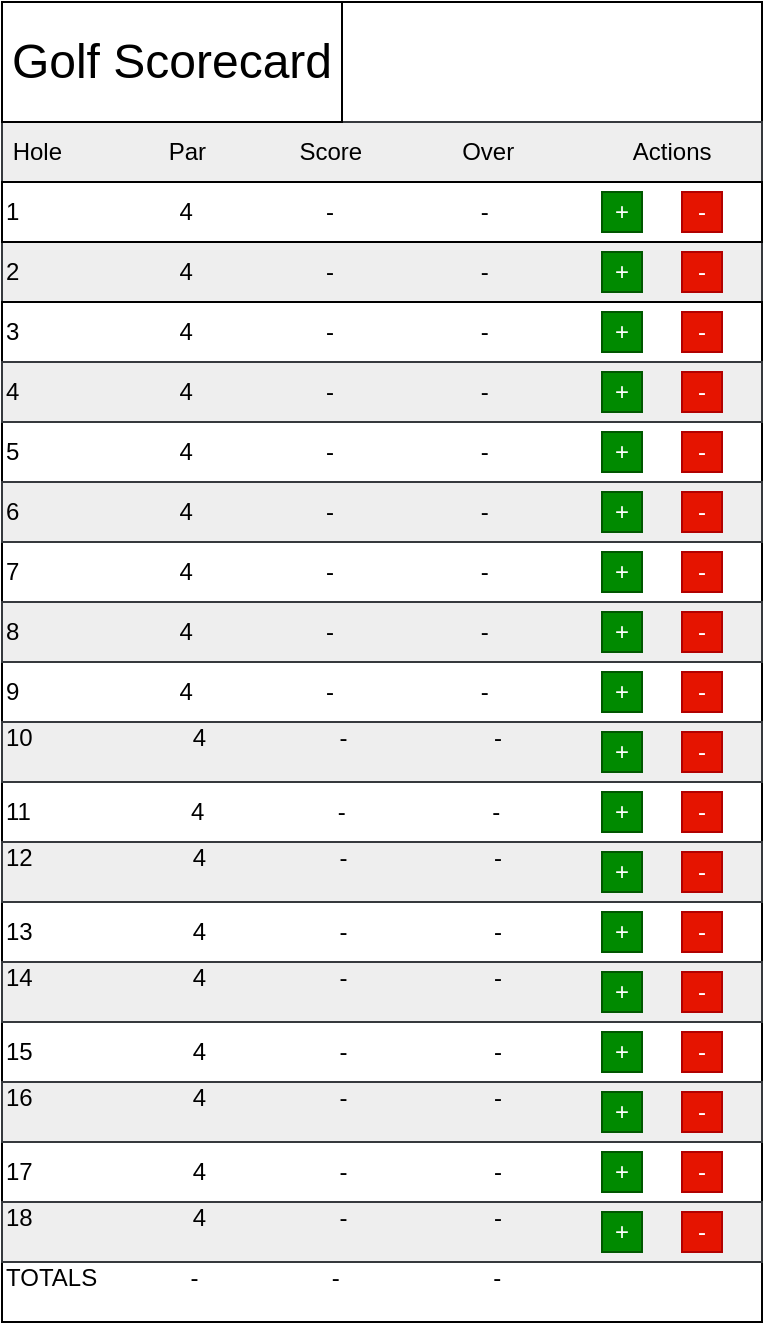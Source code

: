 <mxfile version="13.7.9" type="device"><diagram id="z3BY4CL9D14ccCcRRjg3" name="Page-1"><mxGraphModel dx="1244" dy="784" grid="1" gridSize="10" guides="1" tooltips="1" connect="1" arrows="1" fold="1" page="1" pageScale="1" pageWidth="850" pageHeight="1100" math="0" shadow="0"><root><mxCell id="0"/><mxCell id="1" parent="0"/><mxCell id="VJEQODnVScuL6IOvWkxG-1" value="" style="rounded=0;whiteSpace=wrap;html=1;" vertex="1" parent="1"><mxGeometry x="-30" width="380" height="660" as="geometry"/></mxCell><mxCell id="VJEQODnVScuL6IOvWkxG-2" value="&amp;nbsp;Hole&amp;nbsp; &amp;nbsp; &amp;nbsp; &amp;nbsp; &amp;nbsp; &amp;nbsp; &amp;nbsp; &amp;nbsp; Par&amp;nbsp; &amp;nbsp; &amp;nbsp; &amp;nbsp; &amp;nbsp; &amp;nbsp; &amp;nbsp; Score&amp;nbsp; &amp;nbsp; &amp;nbsp; &amp;nbsp; &amp;nbsp; &amp;nbsp; &amp;nbsp; &amp;nbsp;Over&amp;nbsp; &amp;nbsp; &amp;nbsp; &amp;nbsp; &amp;nbsp; &amp;nbsp; &amp;nbsp; &amp;nbsp; &amp;nbsp; Actions" style="rounded=0;whiteSpace=wrap;html=1;fillColor=#eeeeee;strokeColor=#36393d;align=left;" vertex="1" parent="1"><mxGeometry x="-30" y="60" width="380" height="30" as="geometry"/></mxCell><mxCell id="VJEQODnVScuL6IOvWkxG-3" value="2&amp;nbsp; &amp;nbsp; &amp;nbsp; &amp;nbsp; &amp;nbsp; &amp;nbsp; &amp;nbsp; &amp;nbsp; &amp;nbsp; &amp;nbsp; &amp;nbsp; &amp;nbsp; 4&amp;nbsp; &amp;nbsp; &amp;nbsp; &amp;nbsp; &amp;nbsp; &amp;nbsp; &amp;nbsp; &amp;nbsp; &amp;nbsp; &amp;nbsp; -&amp;nbsp; &amp;nbsp; &amp;nbsp; &amp;nbsp; &amp;nbsp; &amp;nbsp; &amp;nbsp; &amp;nbsp; &amp;nbsp; &amp;nbsp; &amp;nbsp; -&amp;nbsp; &amp;nbsp; &amp;nbsp; &amp;nbsp; &amp;nbsp; &amp;nbsp; &amp;nbsp; &amp;nbsp; &amp;nbsp; &amp;nbsp; &amp;nbsp; &amp;nbsp; &amp;nbsp; &amp;nbsp; &amp;nbsp; &amp;nbsp; &amp;nbsp; &amp;nbsp; &amp;nbsp; &amp;nbsp;&amp;nbsp;" style="rounded=0;whiteSpace=wrap;html=1;fillColor=#eeeeee;strokeColor=#36393d;align=left;" vertex="1" parent="1"><mxGeometry x="-30" y="120" width="380" height="30" as="geometry"/></mxCell><mxCell id="VJEQODnVScuL6IOvWkxG-4" value="" style="rounded=0;whiteSpace=wrap;html=1;fillColor=#eeeeee;strokeColor=#36393d;" vertex="1" parent="1"><mxGeometry x="-30" y="180" width="380" height="30" as="geometry"/></mxCell><mxCell id="VJEQODnVScuL6IOvWkxG-5" value="" style="rounded=0;whiteSpace=wrap;html=1;fillColor=#eeeeee;strokeColor=#36393d;" vertex="1" parent="1"><mxGeometry x="-30" y="240" width="380" height="30" as="geometry"/></mxCell><mxCell id="VJEQODnVScuL6IOvWkxG-6" value="" style="rounded=0;whiteSpace=wrap;html=1;fillColor=#eeeeee;strokeColor=#36393d;" vertex="1" parent="1"><mxGeometry x="-30" y="300" width="380" height="30" as="geometry"/></mxCell><mxCell id="VJEQODnVScuL6IOvWkxG-7" value="" style="rounded=0;whiteSpace=wrap;html=1;fillColor=#eeeeee;strokeColor=#36393d;" vertex="1" parent="1"><mxGeometry x="-30" y="360" width="380" height="30" as="geometry"/></mxCell><mxCell id="VJEQODnVScuL6IOvWkxG-8" value="" style="rounded=0;whiteSpace=wrap;html=1;fillColor=#eeeeee;strokeColor=#36393d;" vertex="1" parent="1"><mxGeometry x="-30" y="420" width="380" height="30" as="geometry"/></mxCell><mxCell id="VJEQODnVScuL6IOvWkxG-9" value="" style="rounded=0;whiteSpace=wrap;html=1;fillColor=#eeeeee;strokeColor=#36393d;" vertex="1" parent="1"><mxGeometry x="-30" y="480" width="380" height="30" as="geometry"/></mxCell><mxCell id="VJEQODnVScuL6IOvWkxG-10" value="" style="rounded=0;whiteSpace=wrap;html=1;fillColor=#eeeeee;strokeColor=#36393d;" vertex="1" parent="1"><mxGeometry x="-30" y="540" width="380" height="30" as="geometry"/></mxCell><mxCell id="VJEQODnVScuL6IOvWkxG-11" value="&lt;font style=&quot;font-size: 24px&quot;&gt;Golf Scorecard&lt;/font&gt;" style="rounded=0;whiteSpace=wrap;html=1;" vertex="1" parent="1"><mxGeometry x="-30" width="170" height="60" as="geometry"/></mxCell><mxCell id="VJEQODnVScuL6IOvWkxG-12" value="1&amp;nbsp; &amp;nbsp; &amp;nbsp; &amp;nbsp; &amp;nbsp; &amp;nbsp; &amp;nbsp; &amp;nbsp; &amp;nbsp; &amp;nbsp; &amp;nbsp; &amp;nbsp; 4&amp;nbsp; &amp;nbsp; &amp;nbsp; &amp;nbsp; &amp;nbsp; &amp;nbsp; &amp;nbsp; &amp;nbsp; &amp;nbsp; &amp;nbsp; -&amp;nbsp; &amp;nbsp; &amp;nbsp; &amp;nbsp; &amp;nbsp; &amp;nbsp; &amp;nbsp; &amp;nbsp; &amp;nbsp; &amp;nbsp; &amp;nbsp; -" style="rounded=0;whiteSpace=wrap;html=1;align=left;" vertex="1" parent="1"><mxGeometry x="-30" y="90" width="380" height="30" as="geometry"/></mxCell><mxCell id="VJEQODnVScuL6IOvWkxG-13" value="3&amp;nbsp; &amp;nbsp; &amp;nbsp; &amp;nbsp; &amp;nbsp; &amp;nbsp; &amp;nbsp; &amp;nbsp; &amp;nbsp; &amp;nbsp; &amp;nbsp; &amp;nbsp; 4&amp;nbsp; &amp;nbsp; &amp;nbsp; &amp;nbsp; &amp;nbsp; &amp;nbsp; &amp;nbsp; &amp;nbsp; &amp;nbsp; &amp;nbsp; -&amp;nbsp; &amp;nbsp; &amp;nbsp; &amp;nbsp; &amp;nbsp; &amp;nbsp; &amp;nbsp; &amp;nbsp; &amp;nbsp; &amp;nbsp; &amp;nbsp; -" style="rounded=0;whiteSpace=wrap;html=1;align=left;" vertex="1" parent="1"><mxGeometry x="-30" y="150" width="380" height="30" as="geometry"/></mxCell><mxCell id="VJEQODnVScuL6IOvWkxG-14" value="5&amp;nbsp; &amp;nbsp; &amp;nbsp; &amp;nbsp; &amp;nbsp; &amp;nbsp; &amp;nbsp; &amp;nbsp; &amp;nbsp; &amp;nbsp; &amp;nbsp; &amp;nbsp; 4&amp;nbsp; &amp;nbsp; &amp;nbsp; &amp;nbsp; &amp;nbsp; &amp;nbsp; &amp;nbsp; &amp;nbsp; &amp;nbsp; &amp;nbsp; -&amp;nbsp; &amp;nbsp; &amp;nbsp; &amp;nbsp; &amp;nbsp; &amp;nbsp; &amp;nbsp; &amp;nbsp; &amp;nbsp; &amp;nbsp; &amp;nbsp; -" style="rounded=0;whiteSpace=wrap;html=1;align=left;" vertex="1" parent="1"><mxGeometry x="-30" y="210" width="380" height="30" as="geometry"/></mxCell><mxCell id="VJEQODnVScuL6IOvWkxG-15" value="7&amp;nbsp; &amp;nbsp; &amp;nbsp; &amp;nbsp; &amp;nbsp; &amp;nbsp; &amp;nbsp; &amp;nbsp; &amp;nbsp; &amp;nbsp; &amp;nbsp; &amp;nbsp; 4&amp;nbsp; &amp;nbsp; &amp;nbsp; &amp;nbsp; &amp;nbsp; &amp;nbsp; &amp;nbsp; &amp;nbsp; &amp;nbsp; &amp;nbsp; -&amp;nbsp; &amp;nbsp; &amp;nbsp; &amp;nbsp; &amp;nbsp; &amp;nbsp; &amp;nbsp; &amp;nbsp; &amp;nbsp; &amp;nbsp; &amp;nbsp; -" style="rounded=0;whiteSpace=wrap;html=1;align=left;" vertex="1" parent="1"><mxGeometry x="-30" y="270" width="380" height="30" as="geometry"/></mxCell><mxCell id="VJEQODnVScuL6IOvWkxG-16" value="9&amp;nbsp; &amp;nbsp; &amp;nbsp; &amp;nbsp; &amp;nbsp; &amp;nbsp; &amp;nbsp; &amp;nbsp; &amp;nbsp; &amp;nbsp; &amp;nbsp; &amp;nbsp; 4&amp;nbsp; &amp;nbsp; &amp;nbsp; &amp;nbsp; &amp;nbsp; &amp;nbsp; &amp;nbsp; &amp;nbsp; &amp;nbsp; &amp;nbsp; -&amp;nbsp; &amp;nbsp; &amp;nbsp; &amp;nbsp; &amp;nbsp; &amp;nbsp; &amp;nbsp; &amp;nbsp; &amp;nbsp; &amp;nbsp; &amp;nbsp; -" style="rounded=0;whiteSpace=wrap;html=1;align=left;" vertex="1" parent="1"><mxGeometry x="-30" y="330" width="380" height="30" as="geometry"/></mxCell><mxCell id="VJEQODnVScuL6IOvWkxG-17" value="11&amp;nbsp; &amp;nbsp; &amp;nbsp; &amp;nbsp; &amp;nbsp; &amp;nbsp; &amp;nbsp; &amp;nbsp; &amp;nbsp; &amp;nbsp; &amp;nbsp; &amp;nbsp; 4&amp;nbsp; &amp;nbsp; &amp;nbsp; &amp;nbsp; &amp;nbsp; &amp;nbsp; &amp;nbsp; &amp;nbsp; &amp;nbsp; &amp;nbsp; -&amp;nbsp; &amp;nbsp; &amp;nbsp; &amp;nbsp; &amp;nbsp; &amp;nbsp; &amp;nbsp; &amp;nbsp; &amp;nbsp; &amp;nbsp; &amp;nbsp; -" style="rounded=0;whiteSpace=wrap;html=1;align=left;" vertex="1" parent="1"><mxGeometry x="-30" y="390" width="380" height="30" as="geometry"/></mxCell><mxCell id="VJEQODnVScuL6IOvWkxG-18" value="13&amp;nbsp; &amp;nbsp; &amp;nbsp; &amp;nbsp; &amp;nbsp; &amp;nbsp; &amp;nbsp; &amp;nbsp; &amp;nbsp; &amp;nbsp; &amp;nbsp; &amp;nbsp; 4&amp;nbsp; &amp;nbsp; &amp;nbsp; &amp;nbsp; &amp;nbsp; &amp;nbsp; &amp;nbsp; &amp;nbsp; &amp;nbsp; &amp;nbsp; -&amp;nbsp; &amp;nbsp; &amp;nbsp; &amp;nbsp; &amp;nbsp; &amp;nbsp; &amp;nbsp; &amp;nbsp; &amp;nbsp; &amp;nbsp; &amp;nbsp; -" style="rounded=0;whiteSpace=wrap;html=1;align=left;" vertex="1" parent="1"><mxGeometry x="-30" y="450" width="380" height="30" as="geometry"/></mxCell><mxCell id="VJEQODnVScuL6IOvWkxG-19" value="15&amp;nbsp; &amp;nbsp; &amp;nbsp; &amp;nbsp; &amp;nbsp; &amp;nbsp; &amp;nbsp; &amp;nbsp; &amp;nbsp; &amp;nbsp; &amp;nbsp; &amp;nbsp; 4&amp;nbsp; &amp;nbsp; &amp;nbsp; &amp;nbsp; &amp;nbsp; &amp;nbsp; &amp;nbsp; &amp;nbsp; &amp;nbsp; &amp;nbsp; -&amp;nbsp; &amp;nbsp; &amp;nbsp; &amp;nbsp; &amp;nbsp; &amp;nbsp; &amp;nbsp; &amp;nbsp; &amp;nbsp; &amp;nbsp; &amp;nbsp; -" style="rounded=0;whiteSpace=wrap;html=1;align=left;" vertex="1" parent="1"><mxGeometry x="-30" y="510" width="380" height="30" as="geometry"/></mxCell><mxCell id="VJEQODnVScuL6IOvWkxG-20" value="17&amp;nbsp; &amp;nbsp; &amp;nbsp; &amp;nbsp; &amp;nbsp; &amp;nbsp; &amp;nbsp; &amp;nbsp; &amp;nbsp; &amp;nbsp; &amp;nbsp; &amp;nbsp; 4&amp;nbsp; &amp;nbsp; &amp;nbsp; &amp;nbsp; &amp;nbsp; &amp;nbsp; &amp;nbsp; &amp;nbsp; &amp;nbsp; &amp;nbsp; -&amp;nbsp; &amp;nbsp; &amp;nbsp; &amp;nbsp; &amp;nbsp; &amp;nbsp; &amp;nbsp; &amp;nbsp; &amp;nbsp; &amp;nbsp; &amp;nbsp; -" style="rounded=0;whiteSpace=wrap;html=1;align=left;" vertex="1" parent="1"><mxGeometry x="-30" y="570" width="380" height="30" as="geometry"/></mxCell><mxCell id="VJEQODnVScuL6IOvWkxG-22" value="" style="rounded=0;whiteSpace=wrap;html=1;fillColor=#eeeeee;strokeColor=#36393d;align=left;" vertex="1" parent="1"><mxGeometry x="-30" y="600" width="380" height="30" as="geometry"/></mxCell><mxCell id="VJEQODnVScuL6IOvWkxG-23" value="TOTALS&amp;nbsp; &amp;nbsp; &amp;nbsp; &amp;nbsp; &amp;nbsp; &amp;nbsp; &amp;nbsp; -&amp;nbsp; &amp;nbsp; &amp;nbsp; &amp;nbsp; &amp;nbsp; &amp;nbsp; &amp;nbsp; &amp;nbsp; &amp;nbsp; &amp;nbsp; -&amp;nbsp; &amp;nbsp; &amp;nbsp; &amp;nbsp; &amp;nbsp; &amp;nbsp; &amp;nbsp; &amp;nbsp; &amp;nbsp; &amp;nbsp; &amp;nbsp; &amp;nbsp;-&amp;nbsp; &amp;nbsp; &amp;nbsp; &amp;nbsp; &amp;nbsp; &amp;nbsp; &amp;nbsp; &amp;nbsp; &amp;nbsp; &amp;nbsp; &amp;nbsp; &amp;nbsp; &amp;nbsp; &amp;nbsp; &amp;nbsp; &amp;nbsp; &amp;nbsp; &amp;nbsp; &amp;nbsp; &amp;nbsp; &amp;nbsp; &amp;nbsp; &amp;nbsp; &amp;nbsp;&amp;nbsp;" style="rounded=0;whiteSpace=wrap;html=1;align=left;" vertex="1" parent="1"><mxGeometry x="-30" y="630" width="380" height="30" as="geometry"/></mxCell><mxCell id="VJEQODnVScuL6IOvWkxG-24" value="4&amp;nbsp; &amp;nbsp; &amp;nbsp; &amp;nbsp; &amp;nbsp; &amp;nbsp; &amp;nbsp; &amp;nbsp; &amp;nbsp; &amp;nbsp; &amp;nbsp; &amp;nbsp; 4&amp;nbsp; &amp;nbsp; &amp;nbsp; &amp;nbsp; &amp;nbsp; &amp;nbsp; &amp;nbsp; &amp;nbsp; &amp;nbsp; &amp;nbsp; -&amp;nbsp; &amp;nbsp; &amp;nbsp; &amp;nbsp; &amp;nbsp; &amp;nbsp; &amp;nbsp; &amp;nbsp; &amp;nbsp; &amp;nbsp; &amp;nbsp; -&amp;nbsp; &amp;nbsp; &amp;nbsp; &amp;nbsp; &amp;nbsp; &amp;nbsp; &amp;nbsp; &amp;nbsp; &amp;nbsp; &amp;nbsp; &amp;nbsp; &amp;nbsp; &amp;nbsp; &amp;nbsp; &amp;nbsp; &amp;nbsp; &amp;nbsp; &amp;nbsp; &amp;nbsp; &amp;nbsp;&amp;nbsp;" style="rounded=0;whiteSpace=wrap;html=1;fillColor=#eeeeee;strokeColor=#36393d;align=left;" vertex="1" parent="1"><mxGeometry x="-30" y="180" width="380" height="30" as="geometry"/></mxCell><mxCell id="VJEQODnVScuL6IOvWkxG-25" value="6&amp;nbsp; &amp;nbsp; &amp;nbsp; &amp;nbsp; &amp;nbsp; &amp;nbsp; &amp;nbsp; &amp;nbsp; &amp;nbsp; &amp;nbsp; &amp;nbsp; &amp;nbsp; 4&amp;nbsp; &amp;nbsp; &amp;nbsp; &amp;nbsp; &amp;nbsp; &amp;nbsp; &amp;nbsp; &amp;nbsp; &amp;nbsp; &amp;nbsp; -&amp;nbsp; &amp;nbsp; &amp;nbsp; &amp;nbsp; &amp;nbsp; &amp;nbsp; &amp;nbsp; &amp;nbsp; &amp;nbsp; &amp;nbsp; &amp;nbsp; -&amp;nbsp; &amp;nbsp; &amp;nbsp; &amp;nbsp; &amp;nbsp; &amp;nbsp; &amp;nbsp; &amp;nbsp; &amp;nbsp; &amp;nbsp; &amp;nbsp; &amp;nbsp; &amp;nbsp; &amp;nbsp; &amp;nbsp; &amp;nbsp; &amp;nbsp; &amp;nbsp; &amp;nbsp; &amp;nbsp;&amp;nbsp;" style="rounded=0;whiteSpace=wrap;html=1;fillColor=#eeeeee;strokeColor=#36393d;align=left;" vertex="1" parent="1"><mxGeometry x="-30" y="240" width="380" height="30" as="geometry"/></mxCell><mxCell id="VJEQODnVScuL6IOvWkxG-26" value="10&amp;nbsp; &amp;nbsp; &amp;nbsp; &amp;nbsp; &amp;nbsp; &amp;nbsp; &amp;nbsp; &amp;nbsp; &amp;nbsp; &amp;nbsp; &amp;nbsp; &amp;nbsp; 4&amp;nbsp; &amp;nbsp; &amp;nbsp; &amp;nbsp; &amp;nbsp; &amp;nbsp; &amp;nbsp; &amp;nbsp; &amp;nbsp; &amp;nbsp; -&amp;nbsp; &amp;nbsp; &amp;nbsp; &amp;nbsp; &amp;nbsp; &amp;nbsp; &amp;nbsp; &amp;nbsp; &amp;nbsp; &amp;nbsp; &amp;nbsp; -&amp;nbsp; &amp;nbsp; &amp;nbsp; &amp;nbsp; &amp;nbsp; &amp;nbsp; &amp;nbsp; &amp;nbsp; &amp;nbsp; &amp;nbsp; &amp;nbsp; &amp;nbsp; &amp;nbsp; &amp;nbsp; &amp;nbsp; &amp;nbsp; &amp;nbsp; &amp;nbsp; &amp;nbsp; &amp;nbsp;&amp;nbsp;" style="rounded=0;whiteSpace=wrap;html=1;fillColor=#eeeeee;strokeColor=#36393d;align=left;" vertex="1" parent="1"><mxGeometry x="-30" y="360" width="380" height="30" as="geometry"/></mxCell><mxCell id="VJEQODnVScuL6IOvWkxG-27" value="12&amp;nbsp; &amp;nbsp; &amp;nbsp; &amp;nbsp; &amp;nbsp; &amp;nbsp; &amp;nbsp; &amp;nbsp; &amp;nbsp; &amp;nbsp; &amp;nbsp; &amp;nbsp; 4&amp;nbsp; &amp;nbsp; &amp;nbsp; &amp;nbsp; &amp;nbsp; &amp;nbsp; &amp;nbsp; &amp;nbsp; &amp;nbsp; &amp;nbsp; -&amp;nbsp; &amp;nbsp; &amp;nbsp; &amp;nbsp; &amp;nbsp; &amp;nbsp; &amp;nbsp; &amp;nbsp; &amp;nbsp; &amp;nbsp; &amp;nbsp; -&amp;nbsp; &amp;nbsp; &amp;nbsp; &amp;nbsp; &amp;nbsp; &amp;nbsp; &amp;nbsp; &amp;nbsp; &amp;nbsp; &amp;nbsp; &amp;nbsp; &amp;nbsp; &amp;nbsp; &amp;nbsp; &amp;nbsp; &amp;nbsp; &amp;nbsp; &amp;nbsp; &amp;nbsp; &amp;nbsp;&amp;nbsp;" style="rounded=0;whiteSpace=wrap;html=1;fillColor=#eeeeee;strokeColor=#36393d;align=left;" vertex="1" parent="1"><mxGeometry x="-30" y="420" width="380" height="30" as="geometry"/></mxCell><mxCell id="VJEQODnVScuL6IOvWkxG-28" value="14&amp;nbsp; &amp;nbsp; &amp;nbsp; &amp;nbsp; &amp;nbsp; &amp;nbsp; &amp;nbsp; &amp;nbsp; &amp;nbsp; &amp;nbsp; &amp;nbsp; &amp;nbsp; 4&amp;nbsp; &amp;nbsp; &amp;nbsp; &amp;nbsp; &amp;nbsp; &amp;nbsp; &amp;nbsp; &amp;nbsp; &amp;nbsp; &amp;nbsp; -&amp;nbsp; &amp;nbsp; &amp;nbsp; &amp;nbsp; &amp;nbsp; &amp;nbsp; &amp;nbsp; &amp;nbsp; &amp;nbsp; &amp;nbsp; &amp;nbsp; -&amp;nbsp; &amp;nbsp; &amp;nbsp; &amp;nbsp; &amp;nbsp; &amp;nbsp; &amp;nbsp; &amp;nbsp; &amp;nbsp; &amp;nbsp; &amp;nbsp; &amp;nbsp; &amp;nbsp; &amp;nbsp; &amp;nbsp; &amp;nbsp; &amp;nbsp; &amp;nbsp; &amp;nbsp; &amp;nbsp;&amp;nbsp;" style="rounded=0;whiteSpace=wrap;html=1;fillColor=#eeeeee;strokeColor=#36393d;align=left;" vertex="1" parent="1"><mxGeometry x="-30" y="480" width="380" height="30" as="geometry"/></mxCell><mxCell id="VJEQODnVScuL6IOvWkxG-29" value="16&amp;nbsp; &amp;nbsp; &amp;nbsp; &amp;nbsp; &amp;nbsp; &amp;nbsp; &amp;nbsp; &amp;nbsp; &amp;nbsp; &amp;nbsp; &amp;nbsp; &amp;nbsp; 4&amp;nbsp; &amp;nbsp; &amp;nbsp; &amp;nbsp; &amp;nbsp; &amp;nbsp; &amp;nbsp; &amp;nbsp; &amp;nbsp; &amp;nbsp; -&amp;nbsp; &amp;nbsp; &amp;nbsp; &amp;nbsp; &amp;nbsp; &amp;nbsp; &amp;nbsp; &amp;nbsp; &amp;nbsp; &amp;nbsp; &amp;nbsp; -&amp;nbsp; &amp;nbsp; &amp;nbsp; &amp;nbsp; &amp;nbsp; &amp;nbsp; &amp;nbsp; &amp;nbsp; &amp;nbsp; &amp;nbsp; &amp;nbsp; &amp;nbsp; &amp;nbsp; &amp;nbsp; &amp;nbsp; &amp;nbsp; &amp;nbsp; &amp;nbsp; &amp;nbsp; &amp;nbsp;&amp;nbsp;" style="rounded=0;whiteSpace=wrap;html=1;fillColor=#eeeeee;strokeColor=#36393d;align=left;" vertex="1" parent="1"><mxGeometry x="-30" y="540" width="380" height="30" as="geometry"/></mxCell><mxCell id="VJEQODnVScuL6IOvWkxG-30" value="18&amp;nbsp; &amp;nbsp; &amp;nbsp; &amp;nbsp; &amp;nbsp; &amp;nbsp; &amp;nbsp; &amp;nbsp; &amp;nbsp; &amp;nbsp; &amp;nbsp; &amp;nbsp; 4&amp;nbsp; &amp;nbsp; &amp;nbsp; &amp;nbsp; &amp;nbsp; &amp;nbsp; &amp;nbsp; &amp;nbsp; &amp;nbsp; &amp;nbsp; -&amp;nbsp; &amp;nbsp; &amp;nbsp; &amp;nbsp; &amp;nbsp; &amp;nbsp; &amp;nbsp; &amp;nbsp; &amp;nbsp; &amp;nbsp; &amp;nbsp; -&amp;nbsp; &amp;nbsp; &amp;nbsp; &amp;nbsp; &amp;nbsp; &amp;nbsp; &amp;nbsp; &amp;nbsp; &amp;nbsp; &amp;nbsp; &amp;nbsp; &amp;nbsp; &amp;nbsp; &amp;nbsp; &amp;nbsp; &amp;nbsp; &amp;nbsp; &amp;nbsp; &amp;nbsp; &amp;nbsp;&amp;nbsp;" style="rounded=0;whiteSpace=wrap;html=1;fillColor=#eeeeee;strokeColor=#36393d;align=left;" vertex="1" parent="1"><mxGeometry x="-30" y="600" width="380" height="30" as="geometry"/></mxCell><mxCell id="VJEQODnVScuL6IOvWkxG-31" value="8&amp;nbsp; &amp;nbsp; &amp;nbsp; &amp;nbsp; &amp;nbsp; &amp;nbsp; &amp;nbsp; &amp;nbsp; &amp;nbsp; &amp;nbsp; &amp;nbsp; &amp;nbsp; 4&amp;nbsp; &amp;nbsp; &amp;nbsp; &amp;nbsp; &amp;nbsp; &amp;nbsp; &amp;nbsp; &amp;nbsp; &amp;nbsp; &amp;nbsp; -&amp;nbsp; &amp;nbsp; &amp;nbsp; &amp;nbsp; &amp;nbsp; &amp;nbsp; &amp;nbsp; &amp;nbsp; &amp;nbsp; &amp;nbsp; &amp;nbsp; -&amp;nbsp; &amp;nbsp; &amp;nbsp; &amp;nbsp; &amp;nbsp; &amp;nbsp; &amp;nbsp; &amp;nbsp; &amp;nbsp; &amp;nbsp; &amp;nbsp; &amp;nbsp; &amp;nbsp; &amp;nbsp; &amp;nbsp; &amp;nbsp; &amp;nbsp; &amp;nbsp; &amp;nbsp; &amp;nbsp;&amp;nbsp;" style="rounded=0;whiteSpace=wrap;html=1;fillColor=#eeeeee;strokeColor=#36393d;align=left;" vertex="1" parent="1"><mxGeometry x="-30" y="300" width="380" height="30" as="geometry"/></mxCell><mxCell id="VJEQODnVScuL6IOvWkxG-32" value="+" style="rounded=0;whiteSpace=wrap;html=1;fillColor=#008a00;strokeColor=#005700;fontColor=#ffffff;" vertex="1" parent="1"><mxGeometry x="270" y="95" width="20" height="20" as="geometry"/></mxCell><mxCell id="VJEQODnVScuL6IOvWkxG-35" value="+" style="rounded=0;whiteSpace=wrap;html=1;fillColor=#008a00;strokeColor=#005700;fontColor=#ffffff;" vertex="1" parent="1"><mxGeometry x="270" y="395" width="20" height="20" as="geometry"/></mxCell><mxCell id="VJEQODnVScuL6IOvWkxG-36" value="+" style="rounded=0;whiteSpace=wrap;html=1;fillColor=#008a00;strokeColor=#005700;fontColor=#ffffff;" vertex="1" parent="1"><mxGeometry x="270" y="365" width="20" height="20" as="geometry"/></mxCell><mxCell id="VJEQODnVScuL6IOvWkxG-37" value="+" style="rounded=0;whiteSpace=wrap;html=1;fillColor=#008a00;strokeColor=#005700;fontColor=#ffffff;" vertex="1" parent="1"><mxGeometry x="270" y="335" width="20" height="20" as="geometry"/></mxCell><mxCell id="VJEQODnVScuL6IOvWkxG-38" value="+" style="rounded=0;whiteSpace=wrap;html=1;fillColor=#008a00;strokeColor=#005700;fontColor=#ffffff;" vertex="1" parent="1"><mxGeometry x="270" y="305" width="20" height="20" as="geometry"/></mxCell><mxCell id="VJEQODnVScuL6IOvWkxG-39" value="+" style="rounded=0;whiteSpace=wrap;html=1;fillColor=#008a00;strokeColor=#005700;fontColor=#ffffff;" vertex="1" parent="1"><mxGeometry x="270" y="275" width="20" height="20" as="geometry"/></mxCell><mxCell id="VJEQODnVScuL6IOvWkxG-40" value="+" style="rounded=0;whiteSpace=wrap;html=1;fillColor=#008a00;strokeColor=#005700;fontColor=#ffffff;" vertex="1" parent="1"><mxGeometry x="270" y="245" width="20" height="20" as="geometry"/></mxCell><mxCell id="VJEQODnVScuL6IOvWkxG-41" value="+" style="rounded=0;whiteSpace=wrap;html=1;fillColor=#008a00;strokeColor=#005700;fontColor=#ffffff;" vertex="1" parent="1"><mxGeometry x="270" y="215" width="20" height="20" as="geometry"/></mxCell><mxCell id="VJEQODnVScuL6IOvWkxG-42" value="+" style="rounded=0;whiteSpace=wrap;html=1;fillColor=#008a00;strokeColor=#005700;fontColor=#ffffff;" vertex="1" parent="1"><mxGeometry x="270" y="185" width="20" height="20" as="geometry"/></mxCell><mxCell id="VJEQODnVScuL6IOvWkxG-43" value="+" style="rounded=0;whiteSpace=wrap;html=1;fillColor=#008a00;strokeColor=#005700;fontColor=#ffffff;" vertex="1" parent="1"><mxGeometry x="270" y="155" width="20" height="20" as="geometry"/></mxCell><mxCell id="VJEQODnVScuL6IOvWkxG-44" value="+" style="rounded=0;whiteSpace=wrap;html=1;fillColor=#008a00;strokeColor=#005700;fontColor=#ffffff;" vertex="1" parent="1"><mxGeometry x="270" y="125" width="20" height="20" as="geometry"/></mxCell><mxCell id="VJEQODnVScuL6IOvWkxG-46" value="+" style="rounded=0;whiteSpace=wrap;html=1;fillColor=#008a00;strokeColor=#005700;fontColor=#ffffff;" vertex="1" parent="1"><mxGeometry x="270" y="545" width="20" height="20" as="geometry"/></mxCell><mxCell id="VJEQODnVScuL6IOvWkxG-47" value="+" style="rounded=0;whiteSpace=wrap;html=1;fillColor=#008a00;strokeColor=#005700;fontColor=#ffffff;" vertex="1" parent="1"><mxGeometry x="270" y="515" width="20" height="20" as="geometry"/></mxCell><mxCell id="VJEQODnVScuL6IOvWkxG-48" value="+" style="rounded=0;whiteSpace=wrap;html=1;fillColor=#008a00;strokeColor=#005700;fontColor=#ffffff;" vertex="1" parent="1"><mxGeometry x="270" y="485" width="20" height="20" as="geometry"/></mxCell><mxCell id="VJEQODnVScuL6IOvWkxG-49" value="+" style="rounded=0;whiteSpace=wrap;html=1;fillColor=#008a00;strokeColor=#005700;fontColor=#ffffff;" vertex="1" parent="1"><mxGeometry x="270" y="455" width="20" height="20" as="geometry"/></mxCell><mxCell id="VJEQODnVScuL6IOvWkxG-50" value="+" style="rounded=0;whiteSpace=wrap;html=1;fillColor=#008a00;strokeColor=#005700;fontColor=#ffffff;" vertex="1" parent="1"><mxGeometry x="270" y="425" width="20" height="20" as="geometry"/></mxCell><mxCell id="VJEQODnVScuL6IOvWkxG-51" value="+" style="rounded=0;whiteSpace=wrap;html=1;fillColor=#008a00;strokeColor=#005700;fontColor=#ffffff;" vertex="1" parent="1"><mxGeometry x="270" y="605" width="20" height="20" as="geometry"/></mxCell><mxCell id="VJEQODnVScuL6IOvWkxG-52" value="+" style="rounded=0;whiteSpace=wrap;html=1;fillColor=#008a00;strokeColor=#005700;fontColor=#ffffff;" vertex="1" parent="1"><mxGeometry x="270" y="575" width="20" height="20" as="geometry"/></mxCell><mxCell id="VJEQODnVScuL6IOvWkxG-53" value="-" style="rounded=0;whiteSpace=wrap;html=1;fillColor=#e51400;strokeColor=#B20000;fontColor=#ffffff;" vertex="1" parent="1"><mxGeometry x="310" y="95" width="20" height="20" as="geometry"/></mxCell><mxCell id="VJEQODnVScuL6IOvWkxG-58" value="-" style="rounded=0;whiteSpace=wrap;html=1;fillColor=#e51400;strokeColor=#B20000;fontColor=#ffffff;" vertex="1" parent="1"><mxGeometry x="310" y="545" width="20" height="20" as="geometry"/></mxCell><mxCell id="VJEQODnVScuL6IOvWkxG-59" value="-" style="rounded=0;whiteSpace=wrap;html=1;fillColor=#e51400;strokeColor=#B20000;fontColor=#ffffff;" vertex="1" parent="1"><mxGeometry x="310" y="515" width="20" height="20" as="geometry"/></mxCell><mxCell id="VJEQODnVScuL6IOvWkxG-60" value="-" style="rounded=0;whiteSpace=wrap;html=1;fillColor=#e51400;strokeColor=#B20000;fontColor=#ffffff;" vertex="1" parent="1"><mxGeometry x="310" y="485" width="20" height="20" as="geometry"/></mxCell><mxCell id="VJEQODnVScuL6IOvWkxG-61" value="-" style="rounded=0;whiteSpace=wrap;html=1;fillColor=#e51400;strokeColor=#B20000;fontColor=#ffffff;" vertex="1" parent="1"><mxGeometry x="310" y="455" width="20" height="20" as="geometry"/></mxCell><mxCell id="VJEQODnVScuL6IOvWkxG-62" value="-" style="rounded=0;whiteSpace=wrap;html=1;fillColor=#e51400;strokeColor=#B20000;fontColor=#ffffff;" vertex="1" parent="1"><mxGeometry x="310" y="425" width="20" height="20" as="geometry"/></mxCell><mxCell id="VJEQODnVScuL6IOvWkxG-63" value="-" style="rounded=0;whiteSpace=wrap;html=1;fillColor=#e51400;strokeColor=#B20000;fontColor=#ffffff;" vertex="1" parent="1"><mxGeometry x="310" y="395" width="20" height="20" as="geometry"/></mxCell><mxCell id="VJEQODnVScuL6IOvWkxG-64" value="-" style="rounded=0;whiteSpace=wrap;html=1;fillColor=#e51400;strokeColor=#B20000;fontColor=#ffffff;" vertex="1" parent="1"><mxGeometry x="310" y="365" width="20" height="20" as="geometry"/></mxCell><mxCell id="VJEQODnVScuL6IOvWkxG-65" value="-" style="rounded=0;whiteSpace=wrap;html=1;fillColor=#e51400;strokeColor=#B20000;fontColor=#ffffff;" vertex="1" parent="1"><mxGeometry x="310" y="335" width="20" height="20" as="geometry"/></mxCell><mxCell id="VJEQODnVScuL6IOvWkxG-66" value="-" style="rounded=0;whiteSpace=wrap;html=1;fillColor=#e51400;strokeColor=#B20000;fontColor=#ffffff;" vertex="1" parent="1"><mxGeometry x="310" y="305" width="20" height="20" as="geometry"/></mxCell><mxCell id="VJEQODnVScuL6IOvWkxG-67" value="-" style="rounded=0;whiteSpace=wrap;html=1;fillColor=#e51400;strokeColor=#B20000;fontColor=#ffffff;" vertex="1" parent="1"><mxGeometry x="310" y="275" width="20" height="20" as="geometry"/></mxCell><mxCell id="VJEQODnVScuL6IOvWkxG-68" value="-" style="rounded=0;whiteSpace=wrap;html=1;fillColor=#e51400;strokeColor=#B20000;fontColor=#ffffff;" vertex="1" parent="1"><mxGeometry x="310" y="245" width="20" height="20" as="geometry"/></mxCell><mxCell id="VJEQODnVScuL6IOvWkxG-69" value="-" style="rounded=0;whiteSpace=wrap;html=1;fillColor=#e51400;strokeColor=#B20000;fontColor=#ffffff;" vertex="1" parent="1"><mxGeometry x="310" y="215" width="20" height="20" as="geometry"/></mxCell><mxCell id="VJEQODnVScuL6IOvWkxG-70" value="-" style="rounded=0;whiteSpace=wrap;html=1;fillColor=#e51400;strokeColor=#B20000;fontColor=#ffffff;" vertex="1" parent="1"><mxGeometry x="310" y="185" width="20" height="20" as="geometry"/></mxCell><mxCell id="VJEQODnVScuL6IOvWkxG-71" value="-" style="rounded=0;whiteSpace=wrap;html=1;fillColor=#e51400;strokeColor=#B20000;fontColor=#ffffff;" vertex="1" parent="1"><mxGeometry x="310" y="155" width="20" height="20" as="geometry"/></mxCell><mxCell id="VJEQODnVScuL6IOvWkxG-72" value="-" style="rounded=0;whiteSpace=wrap;html=1;fillColor=#e51400;strokeColor=#B20000;fontColor=#ffffff;" vertex="1" parent="1"><mxGeometry x="310" y="125" width="20" height="20" as="geometry"/></mxCell><mxCell id="VJEQODnVScuL6IOvWkxG-75" value="-" style="rounded=0;whiteSpace=wrap;html=1;fillColor=#e51400;strokeColor=#B20000;fontColor=#ffffff;" vertex="1" parent="1"><mxGeometry x="310" y="605" width="20" height="20" as="geometry"/></mxCell><mxCell id="VJEQODnVScuL6IOvWkxG-76" value="-" style="rounded=0;whiteSpace=wrap;html=1;fillColor=#e51400;strokeColor=#B20000;fontColor=#ffffff;" vertex="1" parent="1"><mxGeometry x="310" y="575" width="20" height="20" as="geometry"/></mxCell></root></mxGraphModel></diagram></mxfile>